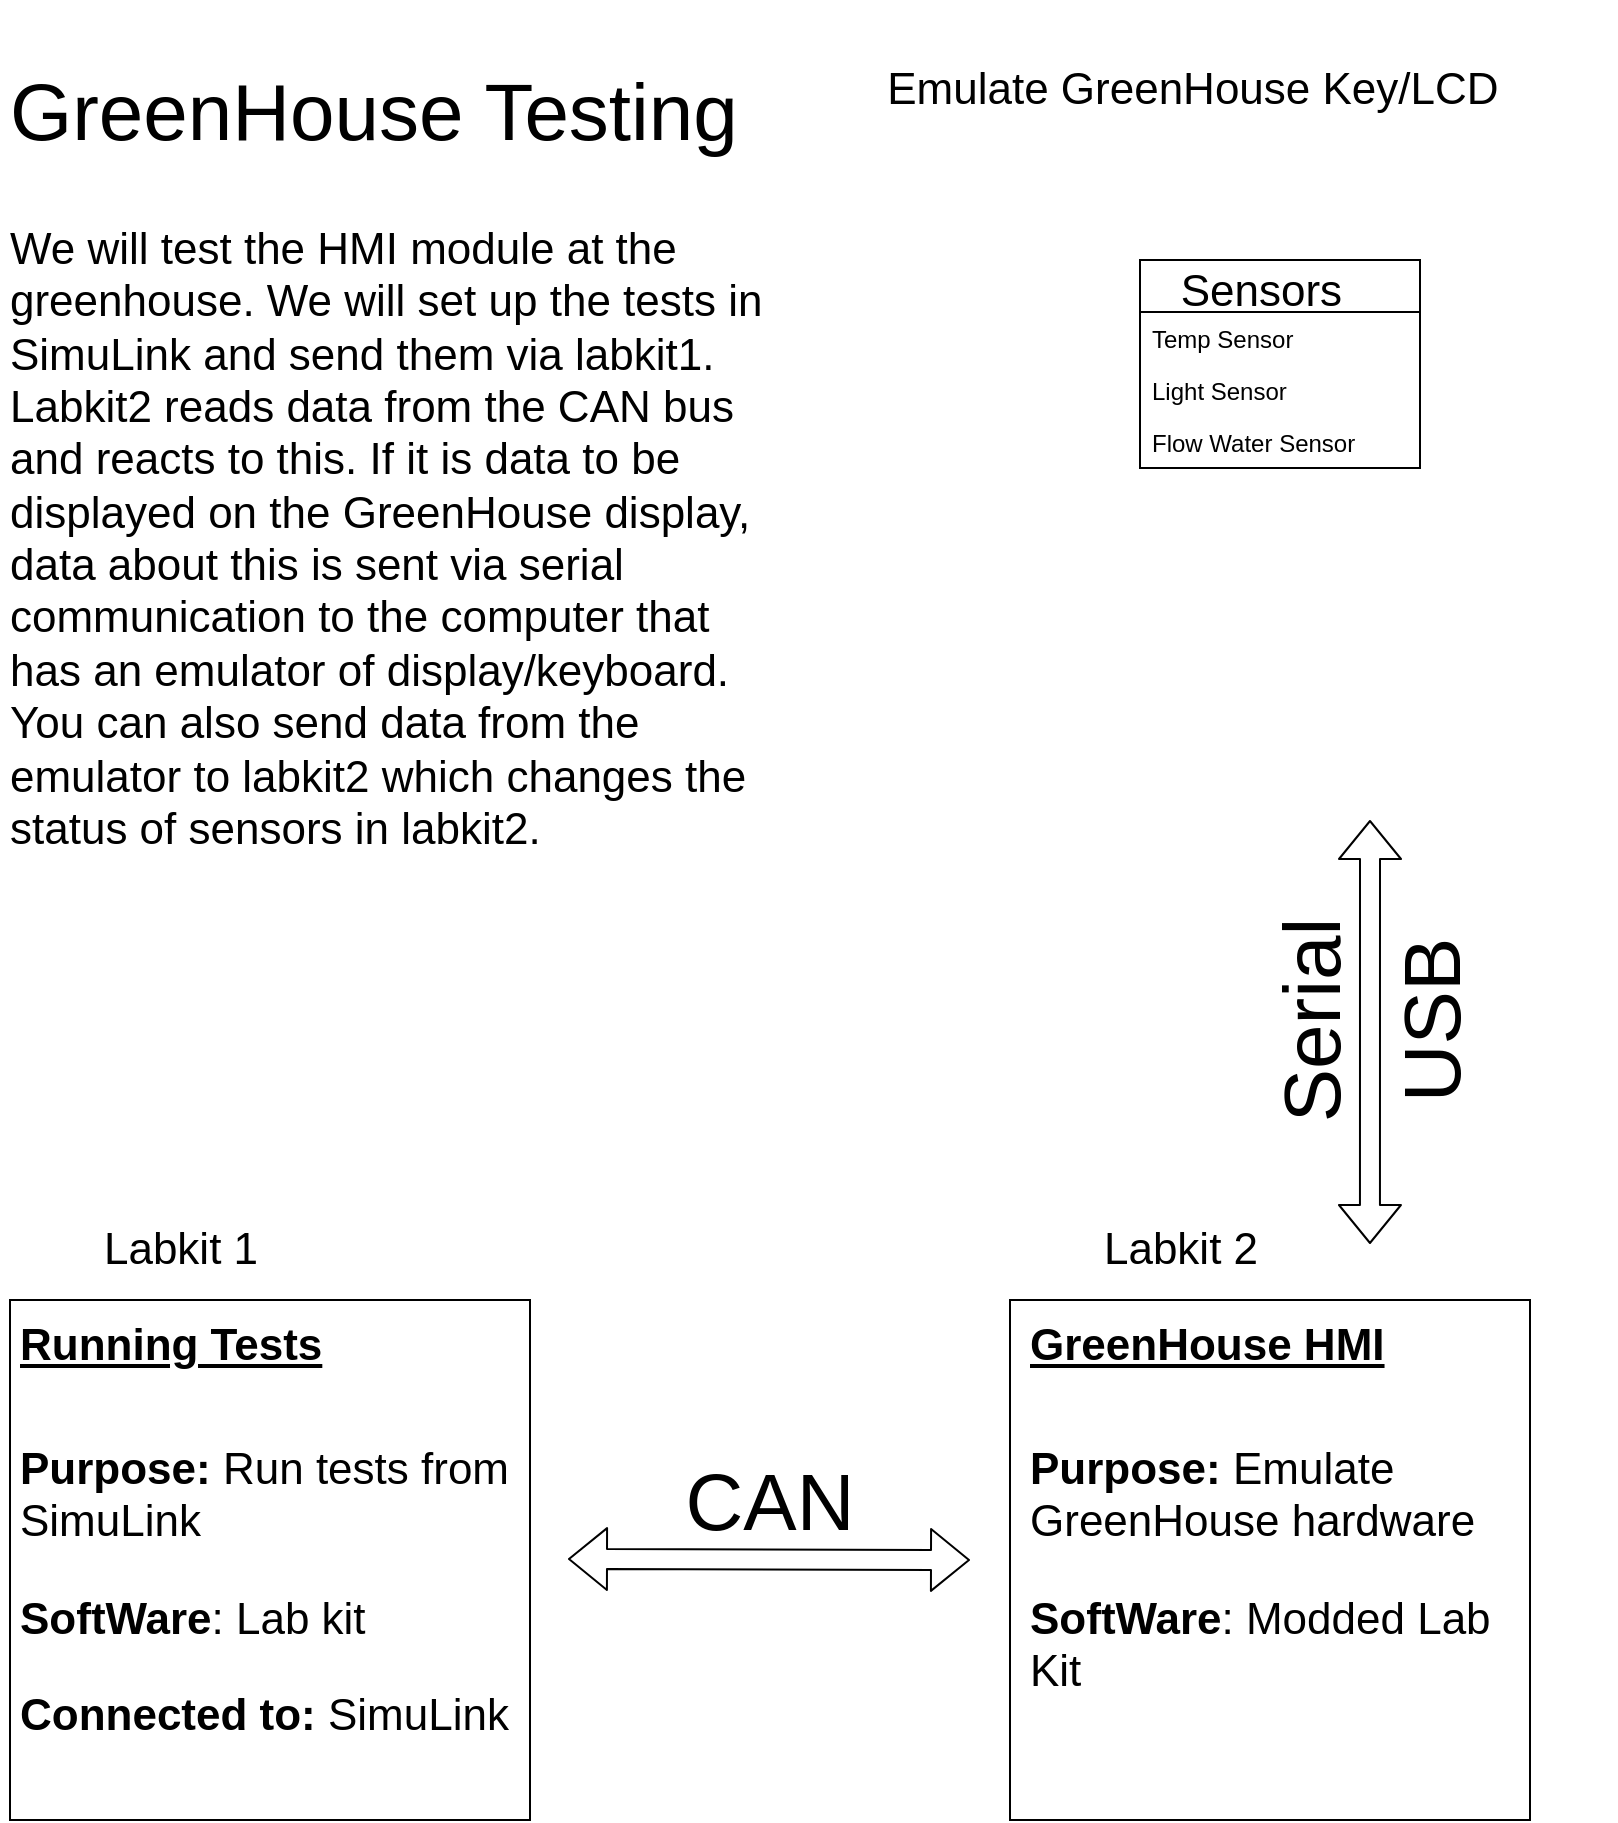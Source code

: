 <mxfile version="15.2.4" type="device"><diagram id="pxzRFScBKE4yJllpgx4h" name="Page-1"><mxGraphModel dx="1936" dy="1114" grid="1" gridSize="10" guides="1" tooltips="1" connect="1" arrows="1" fold="1" page="1" pageScale="1" pageWidth="850" pageHeight="1100" math="0" shadow="0"><root><mxCell id="0"/><mxCell id="1" parent="0"/><mxCell id="K4B2of1jvTvHVeAPUJxH-1" value="" style="shape=image;html=1;verticalAlign=top;verticalLabelPosition=bottom;labelBackgroundColor=#ffffff;imageAspect=0;aspect=fixed;image=https://cdn3.iconfinder.com/data/icons/sympletts-free-sampler/128/computer-networked-128.png" parent="1" vertex="1"><mxGeometry x="425" y="30" width="418" height="418" as="geometry"/></mxCell><mxCell id="K4B2of1jvTvHVeAPUJxH-2" value="" style="shape=image;html=1;verticalAlign=top;verticalLabelPosition=bottom;labelBackgroundColor=#ffffff;imageAspect=0;aspect=fixed;image=https://cdn1.iconfinder.com/data/icons/computer-hardware-hand-drawn-vol-1/52/processor__computer__microchip__cpu__chip__device__frequency-128.png" parent="1" vertex="1"><mxGeometry x="40" y="620" width="40" height="40" as="geometry"/></mxCell><mxCell id="K4B2of1jvTvHVeAPUJxH-4" value="" style="whiteSpace=wrap;html=1;aspect=fixed;" parent="1" vertex="1"><mxGeometry x="40" y="660" width="260" height="260" as="geometry"/></mxCell><mxCell id="K4B2of1jvTvHVeAPUJxH-5" value="" style="shape=image;html=1;verticalAlign=top;verticalLabelPosition=bottom;labelBackgroundColor=#ffffff;imageAspect=0;aspect=fixed;image=https://cdn1.iconfinder.com/data/icons/computer-hardware-hand-drawn-vol-1/52/processor__computer__microchip__cpu__chip__device__frequency-128.png" parent="1" vertex="1"><mxGeometry x="540" y="620" width="40" height="40" as="geometry"/></mxCell><mxCell id="K4B2of1jvTvHVeAPUJxH-6" value="" style="whiteSpace=wrap;html=1;aspect=fixed;" parent="1" vertex="1"><mxGeometry x="540" y="660" width="260" height="260" as="geometry"/></mxCell><mxCell id="sfYyE-ikZZFmF1v1n9bI-1" value="Labkit 1" style="text;html=1;align=center;verticalAlign=middle;resizable=0;points=[];autosize=1;strokeColor=none;fillColor=none;fontSize=22;rotation=0;" vertex="1" parent="1"><mxGeometry x="80" y="620" width="90" height="30" as="geometry"/></mxCell><mxCell id="sfYyE-ikZZFmF1v1n9bI-3" value="Labkit 2" style="text;html=1;align=center;verticalAlign=middle;resizable=0;points=[];autosize=1;strokeColor=none;fillColor=none;fontSize=22;rotation=0;" vertex="1" parent="1"><mxGeometry x="580" y="620" width="90" height="30" as="geometry"/></mxCell><mxCell id="sfYyE-ikZZFmF1v1n9bI-4" value="" style="shape=image;html=1;verticalAlign=top;verticalLabelPosition=bottom;labelBackgroundColor=#ffffff;imageAspect=0;aspect=fixed;image=https://cdn3.iconfinder.com/data/icons/galaxy-open-line-gradient-i/200/keyboard-128.png;fontSize=22;" vertex="1" parent="1"><mxGeometry x="495" y="120" width="100" height="100" as="geometry"/></mxCell><mxCell id="sfYyE-ikZZFmF1v1n9bI-10" value="   Sensors" style="swimlane;fontStyle=0;childLayout=stackLayout;horizontal=1;startSize=26;horizontalStack=0;resizeParent=1;resizeParentMax=0;resizeLast=0;collapsible=1;marginBottom=0;fontSize=22;align=left;" vertex="1" parent="1"><mxGeometry x="605" y="140" width="140" height="104" as="geometry"><mxRectangle x="170" y="260" width="110" height="30" as="alternateBounds"/></mxGeometry></mxCell><mxCell id="sfYyE-ikZZFmF1v1n9bI-11" value="Temp Sensor    " style="text;strokeColor=none;fillColor=none;align=left;verticalAlign=top;spacingLeft=4;spacingRight=4;overflow=hidden;rotatable=0;points=[[0,0.5],[1,0.5]];portConstraint=eastwest;" vertex="1" parent="sfYyE-ikZZFmF1v1n9bI-10"><mxGeometry y="26" width="140" height="26" as="geometry"/></mxCell><mxCell id="sfYyE-ikZZFmF1v1n9bI-12" value="Light Sensor" style="text;strokeColor=none;fillColor=none;align=left;verticalAlign=top;spacingLeft=4;spacingRight=4;overflow=hidden;rotatable=0;points=[[0,0.5],[1,0.5]];portConstraint=eastwest;" vertex="1" parent="sfYyE-ikZZFmF1v1n9bI-10"><mxGeometry y="52" width="140" height="26" as="geometry"/></mxCell><mxCell id="sfYyE-ikZZFmF1v1n9bI-13" value="Flow Water Sensor" style="text;strokeColor=none;fillColor=none;align=left;verticalAlign=top;spacingLeft=4;spacingRight=4;overflow=hidden;rotatable=0;points=[[0,0.5],[1,0.5]];portConstraint=eastwest;" vertex="1" parent="sfYyE-ikZZFmF1v1n9bI-10"><mxGeometry y="78" width="140" height="26" as="geometry"/></mxCell><mxCell id="sfYyE-ikZZFmF1v1n9bI-15" value="Emulate GreenHouse Key/LCD&amp;nbsp;" style="text;html=1;align=center;verticalAlign=middle;resizable=0;points=[];autosize=1;strokeColor=none;fillColor=none;fontSize=22;rotation=0;" vertex="1" parent="1"><mxGeometry x="469" y="40" width="330" height="30" as="geometry"/></mxCell><mxCell id="sfYyE-ikZZFmF1v1n9bI-17" value="&lt;h1&gt;&lt;font style=&quot;font-size: 22px&quot;&gt;&lt;u&gt;Running Tests&lt;/u&gt;&lt;/font&gt;&lt;/h1&gt;&lt;p&gt;&lt;b&gt;Purpose: &lt;/b&gt;Run tests from SimuLink&lt;/p&gt;&lt;p&gt;&lt;b&gt;SoftWare&lt;/b&gt;: Lab kit&lt;/p&gt;&lt;p&gt;&lt;b&gt;Connected to: &lt;/b&gt;SimuLink&lt;/p&gt;" style="text;html=1;strokeColor=none;fillColor=none;spacing=5;spacingTop=-20;whiteSpace=wrap;overflow=hidden;rounded=0;fontSize=22;align=left;" vertex="1" parent="1"><mxGeometry x="40" y="630" width="260" height="250" as="geometry"/></mxCell><mxCell id="sfYyE-ikZZFmF1v1n9bI-18" value="&lt;h1&gt;&lt;span style=&quot;font-size: 22px&quot;&gt;&lt;u&gt;GreenHouse HMI&lt;/u&gt;&lt;/span&gt;&lt;/h1&gt;&lt;p&gt;&lt;b&gt;Purpose: &lt;/b&gt;Emulate GreenHouse hardware&lt;/p&gt;&lt;p&gt;&lt;b&gt;SoftWare&lt;/b&gt;: Modded Lab Kit&lt;/p&gt;&lt;p&gt;&lt;b&gt;Connected to:&lt;/b&gt;&lt;/p&gt;" style="text;html=1;strokeColor=none;fillColor=none;spacing=5;spacingTop=-20;whiteSpace=wrap;overflow=hidden;rounded=0;fontSize=22;align=left;" vertex="1" parent="1"><mxGeometry x="545" y="630" width="260" height="250" as="geometry"/></mxCell><mxCell id="sfYyE-ikZZFmF1v1n9bI-20" value="" style="shape=flexArrow;endArrow=classic;startArrow=classic;html=1;fontSize=22;" edge="1" parent="1"><mxGeometry width="100" height="100" relative="1" as="geometry"><mxPoint x="319" y="789.5" as="sourcePoint"/><mxPoint x="520" y="790" as="targetPoint"/></mxGeometry></mxCell><mxCell id="sfYyE-ikZZFmF1v1n9bI-21" value="&lt;font style=&quot;font-size: 40px&quot;&gt;CAN&lt;/font&gt;" style="text;html=1;strokeColor=none;fillColor=none;align=center;verticalAlign=middle;whiteSpace=wrap;rounded=0;fontSize=22;" vertex="1" parent="1"><mxGeometry x="400" y="750" width="40" height="20" as="geometry"/></mxCell><mxCell id="sfYyE-ikZZFmF1v1n9bI-22" value="" style="shape=flexArrow;endArrow=classic;startArrow=classic;html=1;fontSize=22;exitX=0.673;exitY=0.008;exitDx=0;exitDy=0;exitPerimeter=0;" edge="1" parent="1" source="sfYyE-ikZZFmF1v1n9bI-18"><mxGeometry width="100" height="100" relative="1" as="geometry"><mxPoint x="720" y="570" as="sourcePoint"/><mxPoint x="720" y="420" as="targetPoint"/></mxGeometry></mxCell><mxCell id="sfYyE-ikZZFmF1v1n9bI-24" value="&lt;font style=&quot;font-size: 40px&quot;&gt;Serial&lt;/font&gt;" style="text;html=1;strokeColor=none;fillColor=none;align=center;verticalAlign=middle;whiteSpace=wrap;rounded=0;fontSize=22;rotation=-90;" vertex="1" parent="1"><mxGeometry x="670" y="510" width="40" height="20" as="geometry"/></mxCell><mxCell id="sfYyE-ikZZFmF1v1n9bI-25" value="&lt;font style=&quot;font-size: 40px&quot;&gt;USB&lt;/font&gt;" style="text;html=1;strokeColor=none;fillColor=none;align=center;verticalAlign=middle;whiteSpace=wrap;rounded=0;fontSize=22;rotation=-90;" vertex="1" parent="1"><mxGeometry x="730" y="510" width="40" height="20" as="geometry"/></mxCell><mxCell id="sfYyE-ikZZFmF1v1n9bI-27" value="&lt;h1&gt;&lt;span style=&quot;font-weight: normal&quot;&gt;&lt;font style=&quot;font-size: 40px&quot;&gt;GreenHouse Testing&lt;/font&gt;&lt;/span&gt;&lt;/h1&gt;&lt;p&gt;We will test the HMI module at the greenhouse. We will set up the tests in SimuLink and send them via labkit1. Labkit2 reads data from the CAN bus and reacts to this. If it is data to be displayed on the GreenHouse display, data about this is sent via serial communication to the computer that has an emulator of display/keyboard. You can also send data from the emulator to labkit2 which changes the status of sensors in labkit2.&lt;br&gt;&lt;/p&gt;" style="text;html=1;strokeColor=none;fillColor=none;spacing=5;spacingTop=-20;whiteSpace=wrap;overflow=hidden;rounded=0;fontSize=22;align=left;" vertex="1" parent="1"><mxGeometry x="35" y="20" width="390" height="420" as="geometry"/></mxCell></root></mxGraphModel></diagram></mxfile>